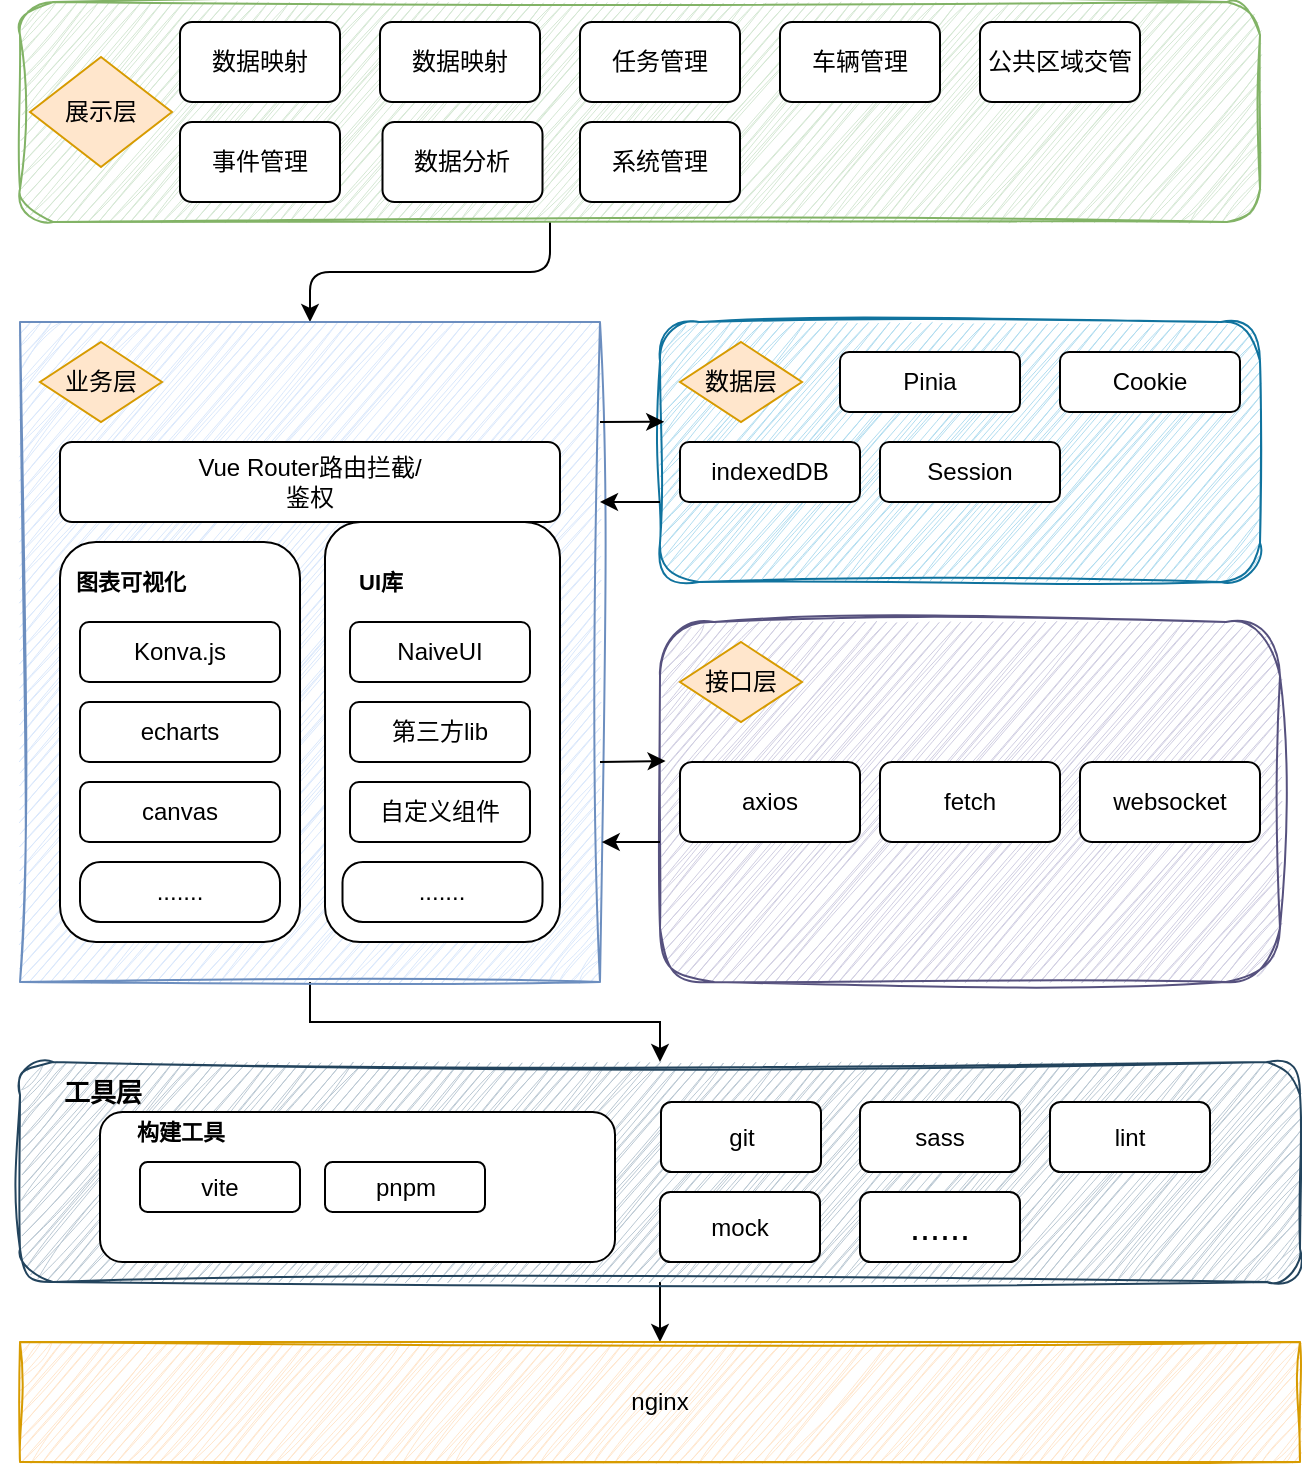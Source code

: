 <mxfile version="21.3.7" type="github">
  <diagram name="第 1 页" id="9cxBHJg09e6E28dabhEe">
    <mxGraphModel dx="1050" dy="541" grid="1" gridSize="10" guides="1" tooltips="1" connect="1" arrows="1" fold="1" page="1" pageScale="1" pageWidth="827" pageHeight="1169" math="0" shadow="0">
      <root>
        <mxCell id="0" />
        <mxCell id="1" parent="0" />
        <mxCell id="RSAW3SKbbibuC1VFs5DY-19" style="edgeStyle=orthogonalEdgeStyle;rounded=1;orthogonalLoop=1;jettySize=auto;html=1;" parent="1" source="RSAW3SKbbibuC1VFs5DY-2" target="RSAW3SKbbibuC1VFs5DY-11" edge="1">
          <mxGeometry relative="1" as="geometry">
            <Array as="points">
              <mxPoint x="405" y="155" />
              <mxPoint x="285" y="155" />
            </Array>
          </mxGeometry>
        </mxCell>
        <mxCell id="RSAW3SKbbibuC1VFs5DY-2" value="" style="rounded=1;whiteSpace=wrap;html=1;fillColor=#d5e8d4;strokeColor=#82b366;shadow=0;glass=0;sketch=1;curveFitting=1;jiggle=2;" parent="1" vertex="1">
          <mxGeometry x="140" y="20" width="620" height="110" as="geometry" />
        </mxCell>
        <mxCell id="RSAW3SKbbibuC1VFs5DY-3" value="数据映射" style="rounded=1;whiteSpace=wrap;html=1;" parent="1" vertex="1">
          <mxGeometry x="220" y="30" width="80" height="40" as="geometry" />
        </mxCell>
        <mxCell id="RSAW3SKbbibuC1VFs5DY-5" value="数据映射" style="rounded=1;whiteSpace=wrap;html=1;" parent="1" vertex="1">
          <mxGeometry x="320" y="30" width="80" height="40" as="geometry" />
        </mxCell>
        <mxCell id="RSAW3SKbbibuC1VFs5DY-6" value="任务管理" style="rounded=1;whiteSpace=wrap;html=1;" parent="1" vertex="1">
          <mxGeometry x="420" y="30" width="80" height="40" as="geometry" />
        </mxCell>
        <mxCell id="RSAW3SKbbibuC1VFs5DY-7" value="车辆管理" style="rounded=1;whiteSpace=wrap;html=1;" parent="1" vertex="1">
          <mxGeometry x="520" y="30" width="80" height="40" as="geometry" />
        </mxCell>
        <mxCell id="RSAW3SKbbibuC1VFs5DY-8" value="公共区域交管" style="rounded=1;whiteSpace=wrap;html=1;" parent="1" vertex="1">
          <mxGeometry x="620" y="30" width="80" height="40" as="geometry" />
        </mxCell>
        <mxCell id="RSAW3SKbbibuC1VFs5DY-64" value="" style="edgeStyle=orthogonalEdgeStyle;rounded=0;orthogonalLoop=1;jettySize=auto;html=1;" parent="1" source="RSAW3SKbbibuC1VFs5DY-11" target="RSAW3SKbbibuC1VFs5DY-51" edge="1">
          <mxGeometry relative="1" as="geometry" />
        </mxCell>
        <mxCell id="RSAW3SKbbibuC1VFs5DY-11" value="" style="rounded=0;whiteSpace=wrap;html=1;fillColor=#dae8fc;strokeColor=#6c8ebf;sketch=1;curveFitting=1;jiggle=2;" parent="1" vertex="1">
          <mxGeometry x="140" y="180" width="290" height="330" as="geometry" />
        </mxCell>
        <mxCell id="RSAW3SKbbibuC1VFs5DY-13" value="展示层" style="rhombus;whiteSpace=wrap;html=1;fillColor=#ffe6cc;strokeColor=#d79b00;" parent="1" vertex="1">
          <mxGeometry x="145" y="47.5" width="71" height="55" as="geometry" />
        </mxCell>
        <mxCell id="RSAW3SKbbibuC1VFs5DY-15" value="事件管理" style="rounded=1;whiteSpace=wrap;html=1;" parent="1" vertex="1">
          <mxGeometry x="220" y="80" width="80" height="40" as="geometry" />
        </mxCell>
        <mxCell id="RSAW3SKbbibuC1VFs5DY-16" value="数据分析" style="rounded=1;whiteSpace=wrap;html=1;" parent="1" vertex="1">
          <mxGeometry x="321.25" y="80" width="80" height="40" as="geometry" />
        </mxCell>
        <mxCell id="RSAW3SKbbibuC1VFs5DY-17" value="系统管理" style="rounded=1;whiteSpace=wrap;html=1;" parent="1" vertex="1">
          <mxGeometry x="420" y="80" width="80" height="40" as="geometry" />
        </mxCell>
        <mxCell id="RSAW3SKbbibuC1VFs5DY-18" value="业务层" style="rhombus;whiteSpace=wrap;html=1;fillColor=#ffe6cc;strokeColor=#d79b00;" parent="1" vertex="1">
          <mxGeometry x="150" y="190" width="61" height="40" as="geometry" />
        </mxCell>
        <mxCell id="RSAW3SKbbibuC1VFs5DY-20" value="Vue Router路由拦截/&lt;br&gt;鉴权" style="rounded=1;whiteSpace=wrap;html=1;" parent="1" vertex="1">
          <mxGeometry x="160" y="240" width="250" height="40" as="geometry" />
        </mxCell>
        <mxCell id="RSAW3SKbbibuC1VFs5DY-21" value="" style="rounded=1;whiteSpace=wrap;html=1;" parent="1" vertex="1">
          <mxGeometry x="160" y="290" width="120" height="200" as="geometry" />
        </mxCell>
        <mxCell id="RSAW3SKbbibuC1VFs5DY-22" value="" style="rounded=1;whiteSpace=wrap;html=1;" parent="1" vertex="1">
          <mxGeometry x="292.5" y="280" width="117.5" height="210" as="geometry" />
        </mxCell>
        <mxCell id="RSAW3SKbbibuC1VFs5DY-24" value="图表可视化" style="text;strokeColor=none;fillColor=none;html=1;fontSize=11;fontStyle=1;verticalAlign=middle;align=center;" parent="1" vertex="1">
          <mxGeometry x="145" y="290" width="100" height="40" as="geometry" />
        </mxCell>
        <mxCell id="RSAW3SKbbibuC1VFs5DY-26" value="Konva.js" style="rounded=1;whiteSpace=wrap;html=1;" parent="1" vertex="1">
          <mxGeometry x="170" y="330" width="100" height="30" as="geometry" />
        </mxCell>
        <mxCell id="RSAW3SKbbibuC1VFs5DY-27" value="echarts" style="rounded=1;whiteSpace=wrap;html=1;" parent="1" vertex="1">
          <mxGeometry x="170" y="370" width="100" height="30" as="geometry" />
        </mxCell>
        <mxCell id="RSAW3SKbbibuC1VFs5DY-28" value="canvas" style="rounded=1;whiteSpace=wrap;html=1;" parent="1" vertex="1">
          <mxGeometry x="170" y="410" width="100" height="30" as="geometry" />
        </mxCell>
        <mxCell id="RSAW3SKbbibuC1VFs5DY-29" value="UI库" style="text;strokeColor=none;fillColor=none;html=1;fontSize=11;fontStyle=1;verticalAlign=middle;align=center;" parent="1" vertex="1">
          <mxGeometry x="270" y="290" width="100" height="40" as="geometry" />
        </mxCell>
        <mxCell id="RSAW3SKbbibuC1VFs5DY-30" value="NaiveUI" style="rounded=1;whiteSpace=wrap;html=1;" parent="1" vertex="1">
          <mxGeometry x="305" y="330" width="90" height="30" as="geometry" />
        </mxCell>
        <mxCell id="RSAW3SKbbibuC1VFs5DY-32" value="第三方lib" style="rounded=1;whiteSpace=wrap;html=1;" parent="1" vertex="1">
          <mxGeometry x="305" y="370" width="90" height="30" as="geometry" />
        </mxCell>
        <mxCell id="RSAW3SKbbibuC1VFs5DY-33" value="自定义组件" style="rounded=1;whiteSpace=wrap;html=1;" parent="1" vertex="1">
          <mxGeometry x="305" y="410" width="90" height="30" as="geometry" />
        </mxCell>
        <mxCell id="RSAW3SKbbibuC1VFs5DY-34" value="......." style="rounded=1;whiteSpace=wrap;html=1;arcSize=34;" parent="1" vertex="1">
          <mxGeometry x="170" y="450" width="100" height="30" as="geometry" />
        </mxCell>
        <mxCell id="RSAW3SKbbibuC1VFs5DY-35" value="......." style="rounded=1;whiteSpace=wrap;html=1;arcSize=34;" parent="1" vertex="1">
          <mxGeometry x="301.25" y="450" width="100" height="30" as="geometry" />
        </mxCell>
        <mxCell id="RSAW3SKbbibuC1VFs5DY-36" value="" style="rounded=1;whiteSpace=wrap;html=1;fillColor=#b1ddf0;strokeColor=#10739e;sketch=1;curveFitting=1;jiggle=2;shadow=0;" parent="1" vertex="1">
          <mxGeometry x="460" y="180" width="300" height="130" as="geometry" />
        </mxCell>
        <mxCell id="RSAW3SKbbibuC1VFs5DY-37" value="数据层" style="rhombus;whiteSpace=wrap;html=1;fillColor=#ffe6cc;strokeColor=#d79b00;" parent="1" vertex="1">
          <mxGeometry x="470" y="190" width="61" height="40" as="geometry" />
        </mxCell>
        <mxCell id="RSAW3SKbbibuC1VFs5DY-38" value="Pinia" style="rounded=1;whiteSpace=wrap;html=1;" parent="1" vertex="1">
          <mxGeometry x="550" y="195" width="90" height="30" as="geometry" />
        </mxCell>
        <mxCell id="RSAW3SKbbibuC1VFs5DY-40" value="Cookie" style="rounded=1;whiteSpace=wrap;html=1;" parent="1" vertex="1">
          <mxGeometry x="660" y="195" width="90" height="30" as="geometry" />
        </mxCell>
        <mxCell id="RSAW3SKbbibuC1VFs5DY-41" value="indexedDB" style="rounded=1;whiteSpace=wrap;html=1;" parent="1" vertex="1">
          <mxGeometry x="470" y="240" width="90" height="30" as="geometry" />
        </mxCell>
        <mxCell id="RSAW3SKbbibuC1VFs5DY-43" value="Session" style="rounded=1;whiteSpace=wrap;html=1;" parent="1" vertex="1">
          <mxGeometry x="570" y="240" width="90" height="30" as="geometry" />
        </mxCell>
        <mxCell id="RSAW3SKbbibuC1VFs5DY-45" value="" style="rounded=1;whiteSpace=wrap;html=1;fillColor=#d0cee2;strokeColor=#56517e;sketch=1;curveFitting=1;jiggle=2;" parent="1" vertex="1">
          <mxGeometry x="460" y="330" width="310" height="180" as="geometry" />
        </mxCell>
        <mxCell id="RSAW3SKbbibuC1VFs5DY-46" value="接口层" style="rhombus;whiteSpace=wrap;html=1;fillColor=#ffe6cc;strokeColor=#d79b00;" parent="1" vertex="1">
          <mxGeometry x="470" y="340" width="61" height="40" as="geometry" />
        </mxCell>
        <mxCell id="RSAW3SKbbibuC1VFs5DY-47" value="axios" style="rounded=1;whiteSpace=wrap;html=1;" parent="1" vertex="1">
          <mxGeometry x="470" y="400" width="90" height="40" as="geometry" />
        </mxCell>
        <mxCell id="RSAW3SKbbibuC1VFs5DY-48" value="fetch" style="rounded=1;whiteSpace=wrap;html=1;" parent="1" vertex="1">
          <mxGeometry x="570" y="400" width="90" height="40" as="geometry" />
        </mxCell>
        <mxCell id="RSAW3SKbbibuC1VFs5DY-50" value="websocket" style="rounded=1;whiteSpace=wrap;html=1;" parent="1" vertex="1">
          <mxGeometry x="670" y="400" width="90" height="40" as="geometry" />
        </mxCell>
        <mxCell id="RSAW3SKbbibuC1VFs5DY-77" value="" style="edgeStyle=orthogonalEdgeStyle;rounded=0;orthogonalLoop=1;jettySize=auto;html=1;" parent="1" source="RSAW3SKbbibuC1VFs5DY-51" target="RSAW3SKbbibuC1VFs5DY-76" edge="1">
          <mxGeometry relative="1" as="geometry" />
        </mxCell>
        <mxCell id="RSAW3SKbbibuC1VFs5DY-51" value="" style="rounded=1;whiteSpace=wrap;html=1;fillColor=#bac8d3;strokeColor=#23445d;sketch=1;curveFitting=1;jiggle=2;" parent="1" vertex="1">
          <mxGeometry x="140" y="550" width="640" height="110" as="geometry" />
        </mxCell>
        <mxCell id="RSAW3SKbbibuC1VFs5DY-57" value="" style="endArrow=classic;html=1;rounded=0;entryX=0.007;entryY=0.384;entryDx=0;entryDy=0;entryPerimeter=0;" parent="1" target="RSAW3SKbbibuC1VFs5DY-36" edge="1">
          <mxGeometry width="50" height="50" relative="1" as="geometry">
            <mxPoint x="430" y="230" as="sourcePoint" />
            <mxPoint x="480" y="180" as="targetPoint" />
          </mxGeometry>
        </mxCell>
        <mxCell id="RSAW3SKbbibuC1VFs5DY-58" value="" style="endArrow=classic;html=1;rounded=0;" parent="1" edge="1">
          <mxGeometry width="50" height="50" relative="1" as="geometry">
            <mxPoint x="460" y="270" as="sourcePoint" />
            <mxPoint x="430" y="270" as="targetPoint" />
          </mxGeometry>
        </mxCell>
        <mxCell id="RSAW3SKbbibuC1VFs5DY-61" value="" style="endArrow=classic;html=1;rounded=0;entryX=0.009;entryY=0.386;entryDx=0;entryDy=0;entryPerimeter=0;" parent="1" target="RSAW3SKbbibuC1VFs5DY-45" edge="1">
          <mxGeometry width="50" height="50" relative="1" as="geometry">
            <mxPoint x="430" y="400" as="sourcePoint" />
            <mxPoint x="480" y="350" as="targetPoint" />
          </mxGeometry>
        </mxCell>
        <mxCell id="RSAW3SKbbibuC1VFs5DY-62" value="" style="endArrow=classic;html=1;rounded=0;entryX=1.003;entryY=0.788;entryDx=0;entryDy=0;entryPerimeter=0;" parent="1" target="RSAW3SKbbibuC1VFs5DY-11" edge="1">
          <mxGeometry width="50" height="50" relative="1" as="geometry">
            <mxPoint x="460" y="440" as="sourcePoint" />
            <mxPoint x="510" y="390" as="targetPoint" />
          </mxGeometry>
        </mxCell>
        <mxCell id="RSAW3SKbbibuC1VFs5DY-65" value="" style="rounded=1;whiteSpace=wrap;html=1;" parent="1" vertex="1">
          <mxGeometry x="180" y="575" width="257.5" height="75" as="geometry" />
        </mxCell>
        <mxCell id="RSAW3SKbbibuC1VFs5DY-66" value="工具层" style="text;strokeColor=none;fillColor=none;html=1;fontSize=13;fontStyle=1;verticalAlign=middle;align=center;" parent="1" vertex="1">
          <mxGeometry x="130.5" y="545" width="100" height="40" as="geometry" />
        </mxCell>
        <mxCell id="RSAW3SKbbibuC1VFs5DY-67" value="构建工具" style="text;strokeColor=none;fillColor=none;html=1;fontSize=11;fontStyle=1;verticalAlign=middle;align=center;" parent="1" vertex="1">
          <mxGeometry x="170" y="565" width="100" height="40" as="geometry" />
        </mxCell>
        <mxCell id="RSAW3SKbbibuC1VFs5DY-68" value="vite" style="rounded=1;whiteSpace=wrap;html=1;" parent="1" vertex="1">
          <mxGeometry x="200" y="600" width="80" height="25" as="geometry" />
        </mxCell>
        <mxCell id="RSAW3SKbbibuC1VFs5DY-69" value="pnpm" style="rounded=1;whiteSpace=wrap;html=1;" parent="1" vertex="1">
          <mxGeometry x="292.5" y="600" width="80" height="25" as="geometry" />
        </mxCell>
        <mxCell id="RSAW3SKbbibuC1VFs5DY-70" value="git" style="rounded=1;whiteSpace=wrap;html=1;" parent="1" vertex="1">
          <mxGeometry x="460.5" y="570" width="80" height="35" as="geometry" />
        </mxCell>
        <mxCell id="RSAW3SKbbibuC1VFs5DY-71" value="sass" style="rounded=1;whiteSpace=wrap;html=1;" parent="1" vertex="1">
          <mxGeometry x="560" y="570" width="80" height="35" as="geometry" />
        </mxCell>
        <mxCell id="RSAW3SKbbibuC1VFs5DY-72" value="lint" style="rounded=1;whiteSpace=wrap;html=1;" parent="1" vertex="1">
          <mxGeometry x="655" y="570" width="80" height="35" as="geometry" />
        </mxCell>
        <mxCell id="RSAW3SKbbibuC1VFs5DY-73" value="mock" style="rounded=1;whiteSpace=wrap;html=1;" parent="1" vertex="1">
          <mxGeometry x="460" y="615" width="80" height="35" as="geometry" />
        </mxCell>
        <mxCell id="RSAW3SKbbibuC1VFs5DY-75" value="......" style="rounded=1;whiteSpace=wrap;html=1;fontSize=18;" parent="1" vertex="1">
          <mxGeometry x="560" y="615" width="80" height="35" as="geometry" />
        </mxCell>
        <mxCell id="RSAW3SKbbibuC1VFs5DY-76" value="nginx" style="rounded=0;whiteSpace=wrap;html=1;fillColor=#ffe6cc;strokeColor=#d79b00;sketch=1;curveFitting=1;jiggle=2;" parent="1" vertex="1">
          <mxGeometry x="140" y="690" width="640" height="60" as="geometry" />
        </mxCell>
      </root>
    </mxGraphModel>
  </diagram>
</mxfile>
